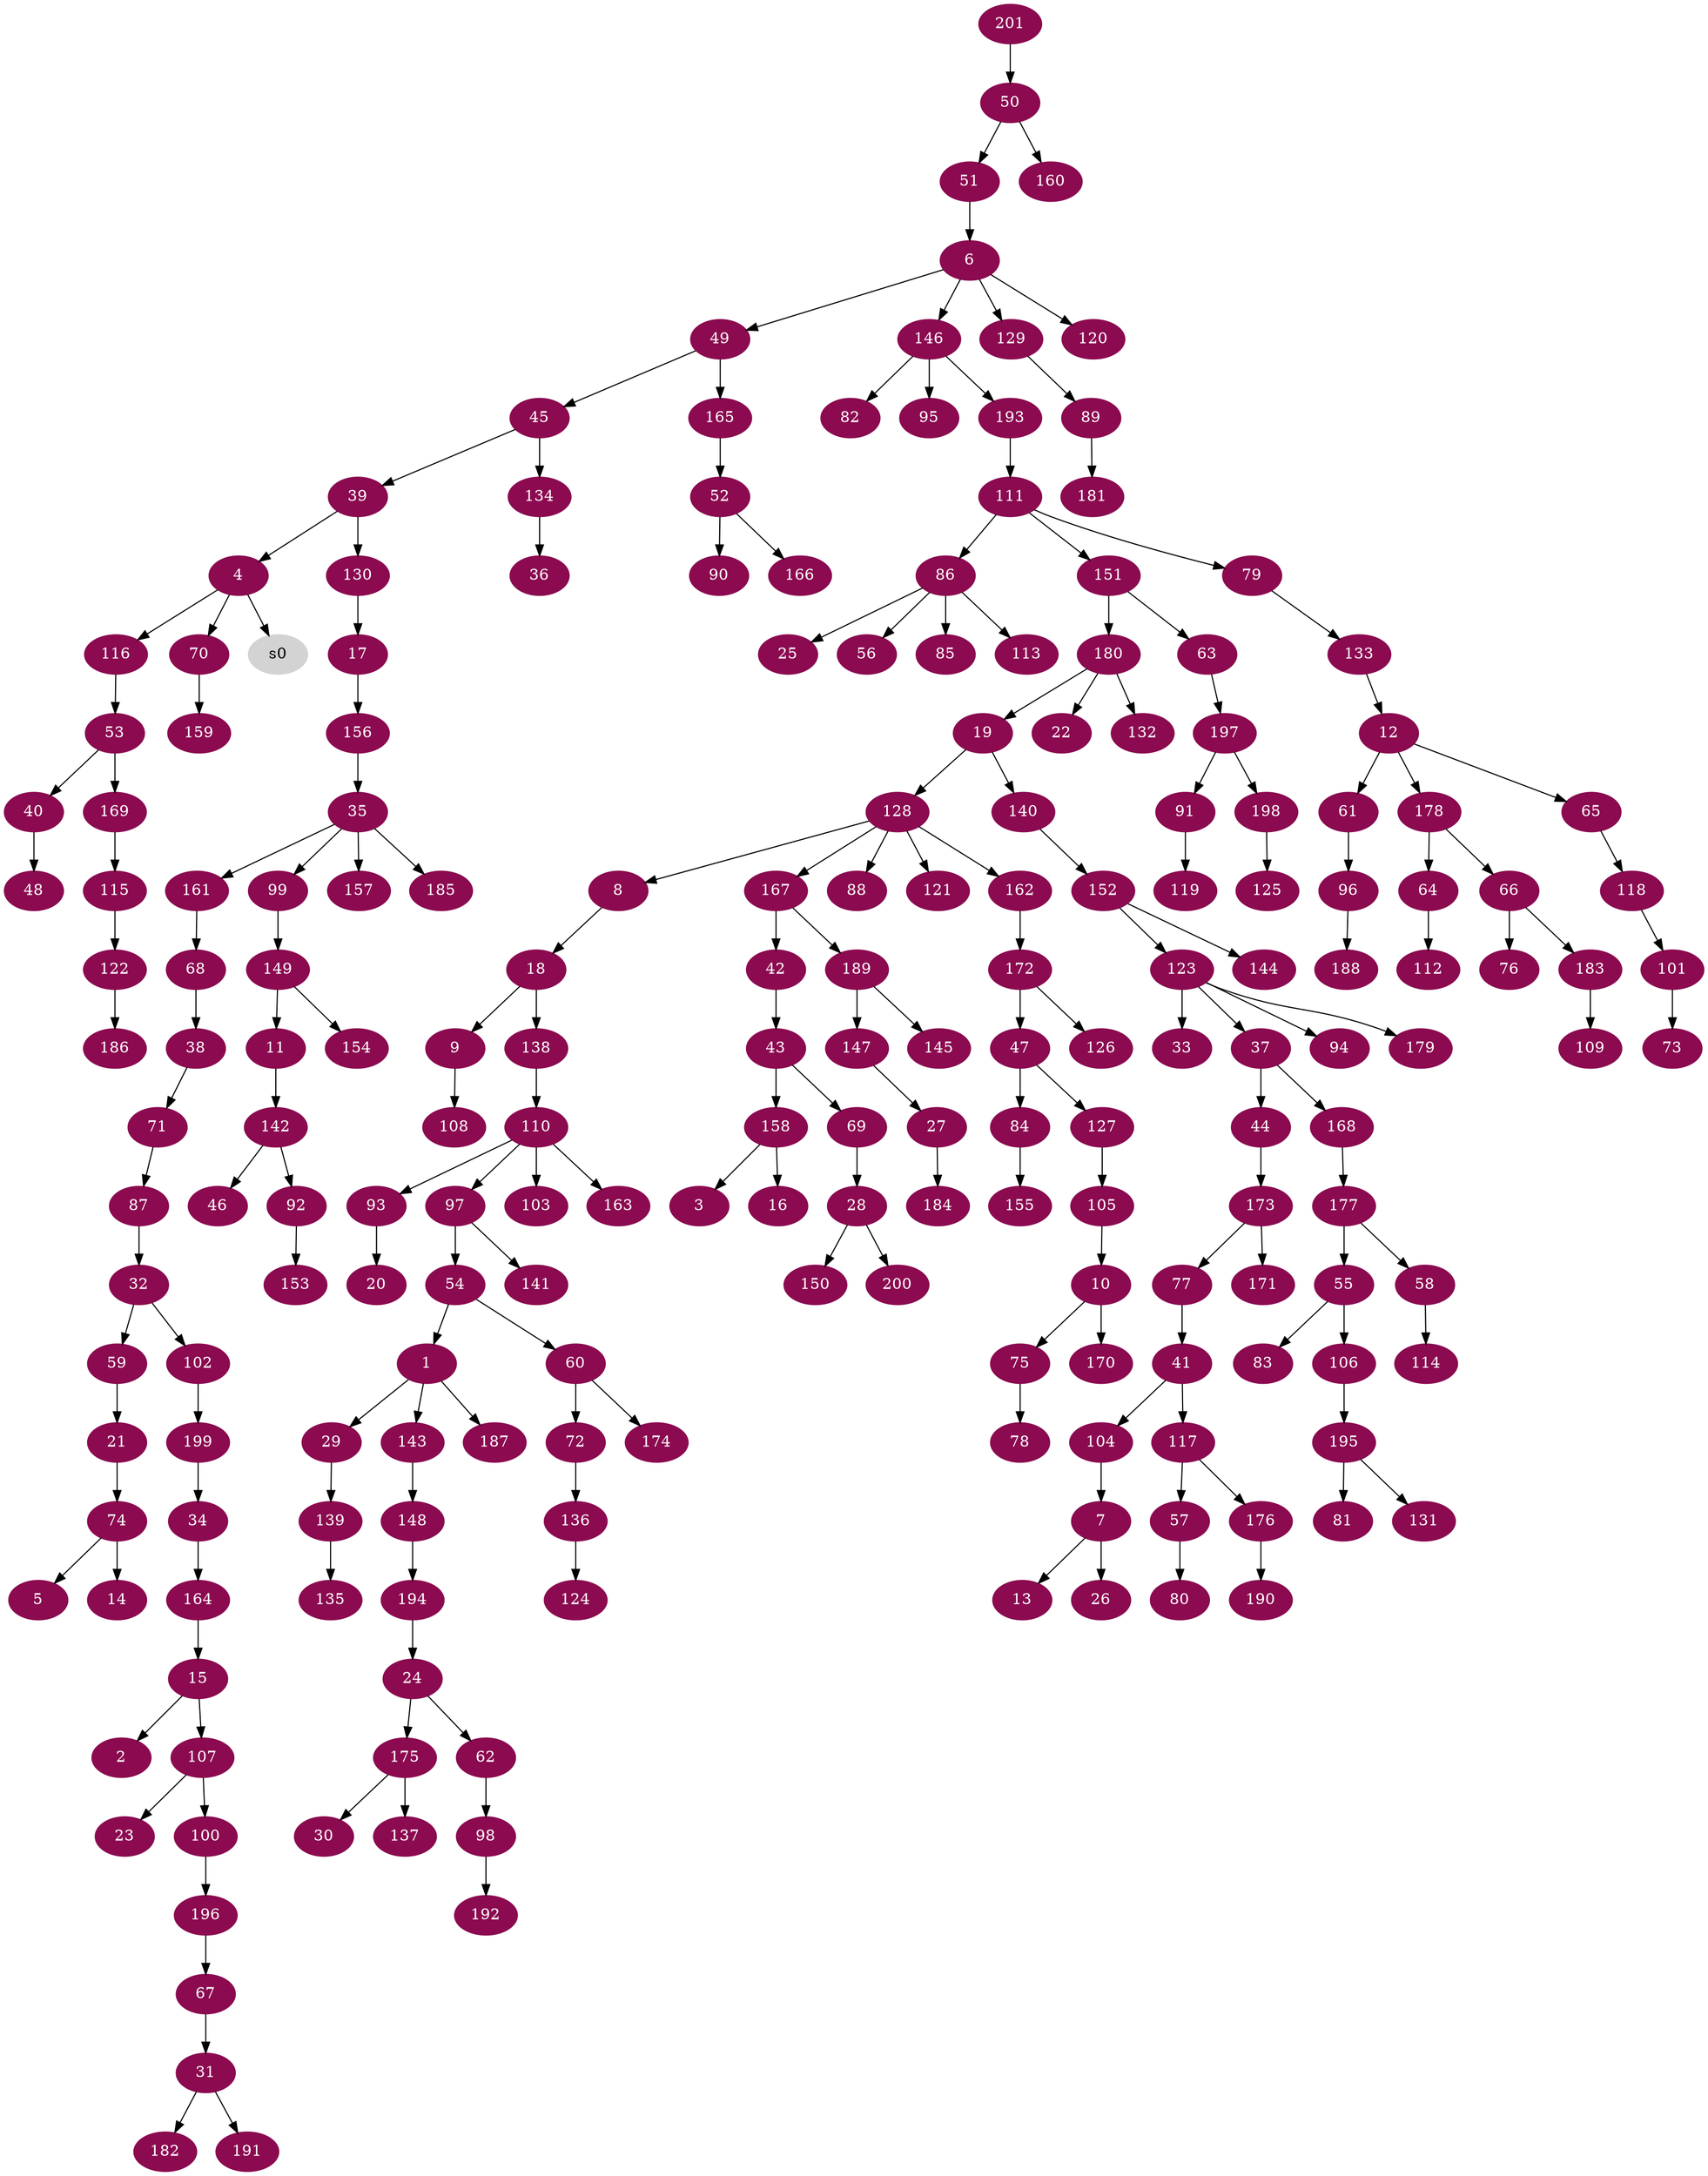 digraph G {
node [color=deeppink4, style=filled, fontcolor=white];
54 -> 1;
15 -> 2;
158 -> 3;
39 -> 4;
74 -> 5;
51 -> 6;
104 -> 7;
128 -> 8;
18 -> 9;
105 -> 10;
149 -> 11;
133 -> 12;
7 -> 13;
74 -> 14;
164 -> 15;
158 -> 16;
130 -> 17;
8 -> 18;
180 -> 19;
93 -> 20;
59 -> 21;
180 -> 22;
107 -> 23;
194 -> 24;
86 -> 25;
7 -> 26;
147 -> 27;
69 -> 28;
1 -> 29;
175 -> 30;
67 -> 31;
87 -> 32;
123 -> 33;
199 -> 34;
156 -> 35;
134 -> 36;
123 -> 37;
68 -> 38;
45 -> 39;
53 -> 40;
77 -> 41;
167 -> 42;
42 -> 43;
37 -> 44;
49 -> 45;
142 -> 46;
172 -> 47;
40 -> 48;
6 -> 49;
201 -> 50;
50 -> 51;
165 -> 52;
116 -> 53;
97 -> 54;
177 -> 55;
86 -> 56;
117 -> 57;
177 -> 58;
32 -> 59;
54 -> 60;
12 -> 61;
24 -> 62;
151 -> 63;
178 -> 64;
12 -> 65;
178 -> 66;
196 -> 67;
161 -> 68;
43 -> 69;
4 -> 70;
38 -> 71;
60 -> 72;
101 -> 73;
21 -> 74;
10 -> 75;
66 -> 76;
173 -> 77;
75 -> 78;
111 -> 79;
57 -> 80;
195 -> 81;
146 -> 82;
55 -> 83;
47 -> 84;
86 -> 85;
111 -> 86;
71 -> 87;
128 -> 88;
129 -> 89;
52 -> 90;
197 -> 91;
142 -> 92;
110 -> 93;
123 -> 94;
146 -> 95;
61 -> 96;
110 -> 97;
62 -> 98;
35 -> 99;
107 -> 100;
118 -> 101;
32 -> 102;
110 -> 103;
41 -> 104;
127 -> 105;
55 -> 106;
15 -> 107;
9 -> 108;
183 -> 109;
138 -> 110;
193 -> 111;
64 -> 112;
86 -> 113;
58 -> 114;
169 -> 115;
4 -> 116;
41 -> 117;
65 -> 118;
91 -> 119;
6 -> 120;
128 -> 121;
115 -> 122;
152 -> 123;
136 -> 124;
198 -> 125;
172 -> 126;
47 -> 127;
19 -> 128;
6 -> 129;
39 -> 130;
195 -> 131;
180 -> 132;
79 -> 133;
45 -> 134;
139 -> 135;
72 -> 136;
175 -> 137;
18 -> 138;
29 -> 139;
19 -> 140;
97 -> 141;
11 -> 142;
1 -> 143;
152 -> 144;
189 -> 145;
6 -> 146;
189 -> 147;
143 -> 148;
99 -> 149;
28 -> 150;
111 -> 151;
140 -> 152;
92 -> 153;
149 -> 154;
84 -> 155;
17 -> 156;
35 -> 157;
43 -> 158;
70 -> 159;
50 -> 160;
35 -> 161;
128 -> 162;
110 -> 163;
34 -> 164;
49 -> 165;
52 -> 166;
128 -> 167;
37 -> 168;
53 -> 169;
10 -> 170;
173 -> 171;
162 -> 172;
44 -> 173;
60 -> 174;
24 -> 175;
117 -> 176;
168 -> 177;
12 -> 178;
123 -> 179;
151 -> 180;
89 -> 181;
31 -> 182;
66 -> 183;
27 -> 184;
35 -> 185;
122 -> 186;
1 -> 187;
96 -> 188;
167 -> 189;
176 -> 190;
31 -> 191;
98 -> 192;
146 -> 193;
148 -> 194;
106 -> 195;
100 -> 196;
63 -> 197;
197 -> 198;
102 -> 199;
28 -> 200;
node [color=lightgrey, style=filled, fontcolor=black];
4 -> s0;
}
